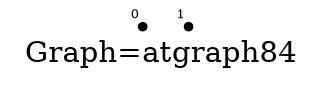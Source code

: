 /* Created by igraph 0.8.0-pre+0200568 */
graph {
  graph [
    label="Graph=atgraph84"
    labelloc=bottom
  ];
  0 [
    pos="0.000000,0.000000!"
    shape=point
    fontsize=6
    xlabel=0
  ];
  1 [
    pos="-0.100000,1.000000!"
    shape=point
    fontsize=6
    xlabel=1
  ];

}
